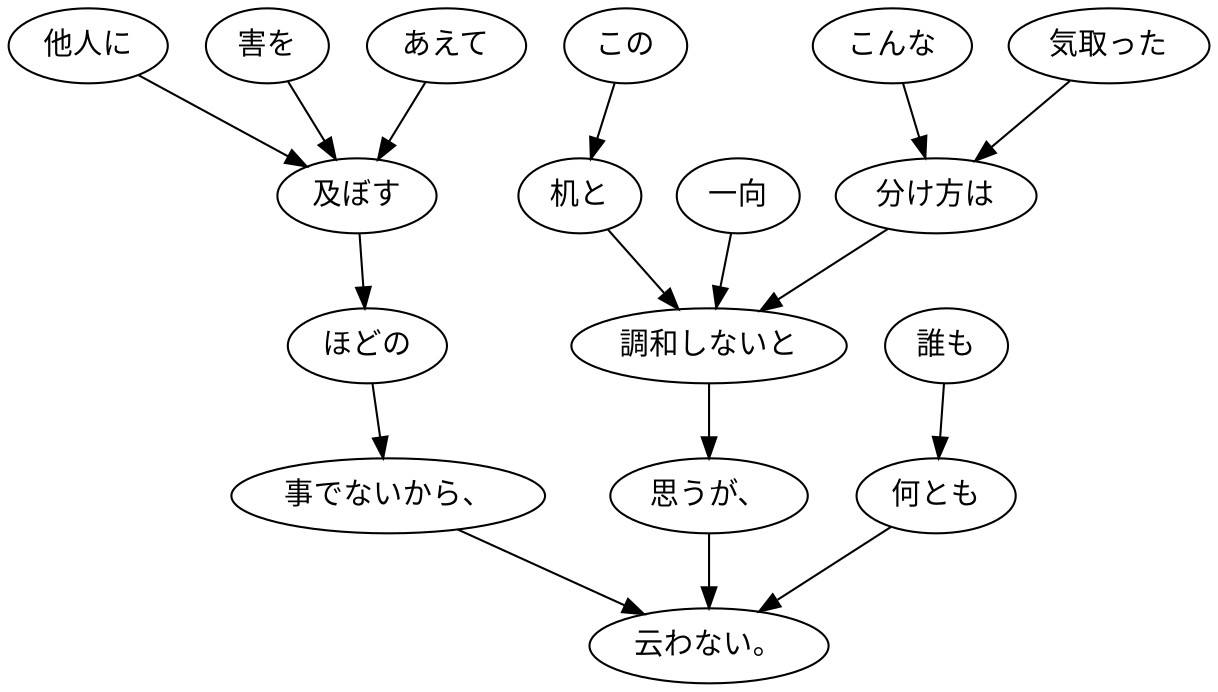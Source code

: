 digraph graph5634 {
	node0 [label="こんな"];
	node1 [label="気取った"];
	node2 [label="分け方は"];
	node3 [label="この"];
	node4 [label="机と"];
	node5 [label="一向"];
	node6 [label="調和しないと"];
	node7 [label="思うが、"];
	node8 [label="あえて"];
	node9 [label="他人に"];
	node10 [label="害を"];
	node11 [label="及ぼす"];
	node12 [label="ほどの"];
	node13 [label="事でないから、"];
	node14 [label="誰も"];
	node15 [label="何とも"];
	node16 [label="云わない。"];
	node0 -> node2;
	node1 -> node2;
	node2 -> node6;
	node3 -> node4;
	node4 -> node6;
	node5 -> node6;
	node6 -> node7;
	node7 -> node16;
	node8 -> node11;
	node9 -> node11;
	node10 -> node11;
	node11 -> node12;
	node12 -> node13;
	node13 -> node16;
	node14 -> node15;
	node15 -> node16;
}
